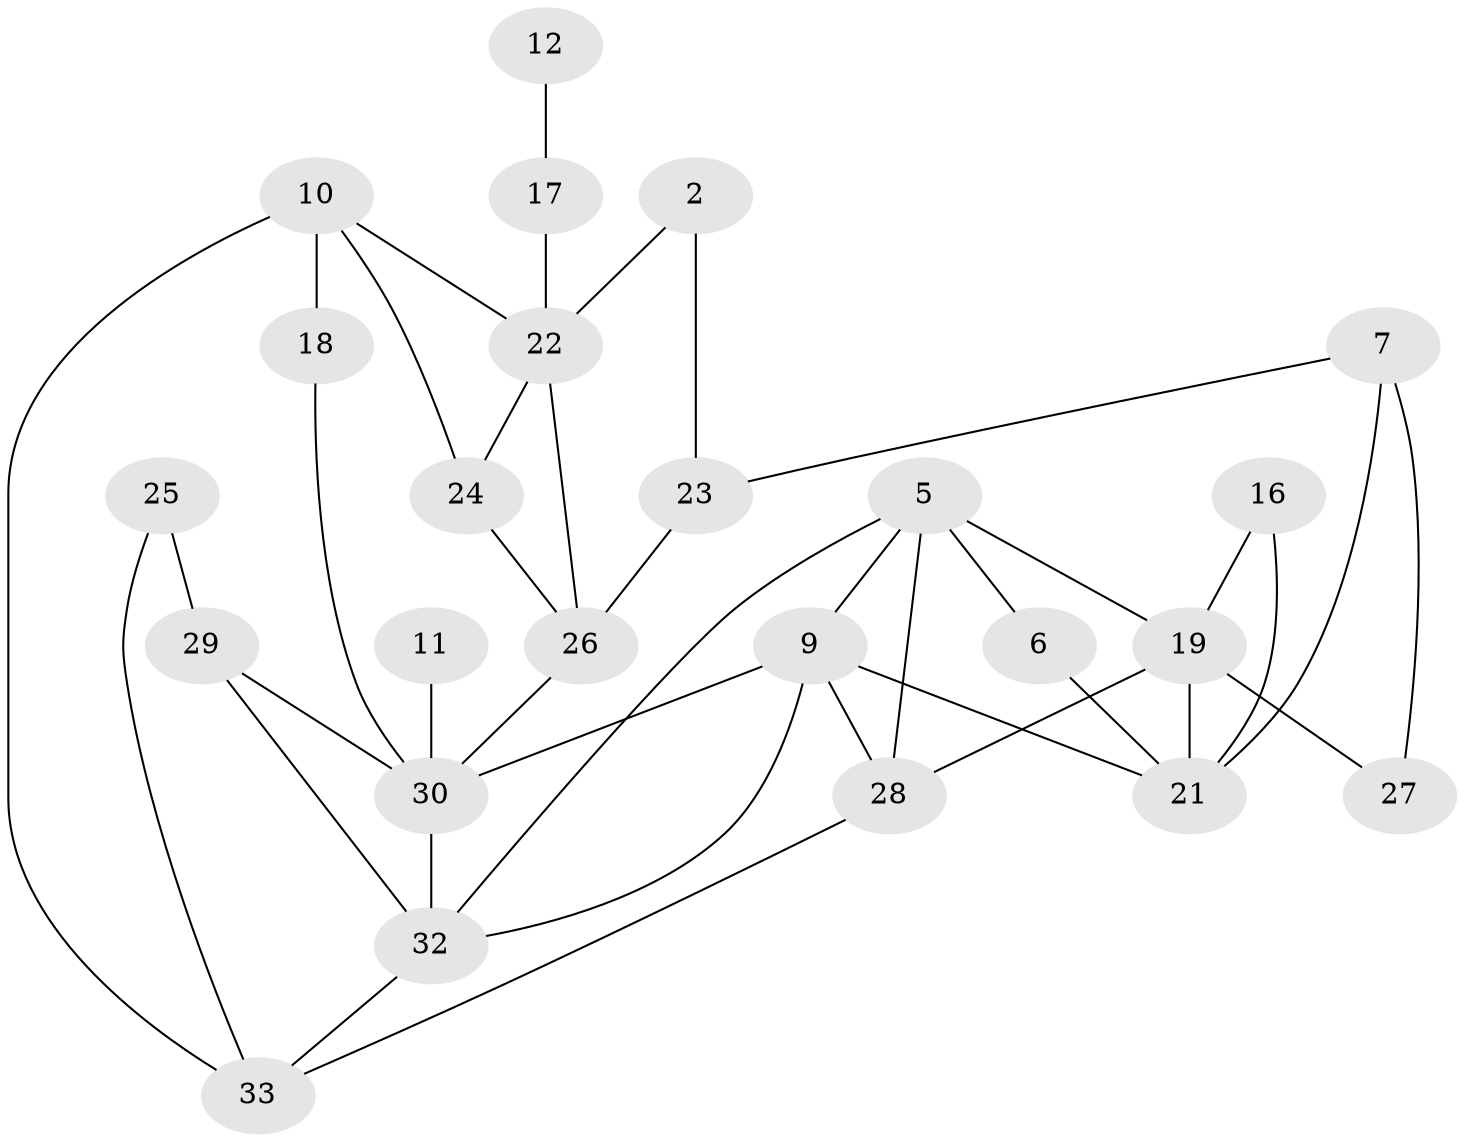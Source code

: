 // original degree distribution, {1: 0.21951219512195122, 4: 0.06097560975609756, 3: 0.2682926829268293, 0: 0.0975609756097561, 2: 0.21951219512195122, 5: 0.10975609756097561, 7: 0.012195121951219513, 6: 0.012195121951219513}
// Generated by graph-tools (version 1.1) at 2025/35/03/04/25 23:35:45]
// undirected, 24 vertices, 40 edges
graph export_dot {
  node [color=gray90,style=filled];
  2;
  5;
  6;
  7;
  9;
  10;
  11;
  12;
  16;
  17;
  18;
  19;
  21;
  22;
  23;
  24;
  25;
  26;
  27;
  28;
  29;
  30;
  32;
  33;
  2 -- 22 [weight=1.0];
  2 -- 23 [weight=1.0];
  5 -- 6 [weight=1.0];
  5 -- 9 [weight=1.0];
  5 -- 19 [weight=1.0];
  5 -- 28 [weight=1.0];
  5 -- 32 [weight=1.0];
  6 -- 21 [weight=1.0];
  7 -- 21 [weight=1.0];
  7 -- 23 [weight=1.0];
  7 -- 27 [weight=1.0];
  9 -- 21 [weight=1.0];
  9 -- 28 [weight=2.0];
  9 -- 30 [weight=1.0];
  9 -- 32 [weight=1.0];
  10 -- 18 [weight=2.0];
  10 -- 22 [weight=1.0];
  10 -- 24 [weight=1.0];
  10 -- 33 [weight=1.0];
  11 -- 30 [weight=1.0];
  12 -- 17 [weight=1.0];
  16 -- 19 [weight=1.0];
  16 -- 21 [weight=2.0];
  17 -- 22 [weight=1.0];
  18 -- 30 [weight=2.0];
  19 -- 21 [weight=2.0];
  19 -- 27 [weight=1.0];
  19 -- 28 [weight=1.0];
  22 -- 24 [weight=1.0];
  22 -- 26 [weight=1.0];
  23 -- 26 [weight=1.0];
  24 -- 26 [weight=2.0];
  25 -- 29 [weight=1.0];
  25 -- 33 [weight=1.0];
  26 -- 30 [weight=2.0];
  28 -- 33 [weight=1.0];
  29 -- 30 [weight=1.0];
  29 -- 32 [weight=1.0];
  30 -- 32 [weight=3.0];
  32 -- 33 [weight=1.0];
}
